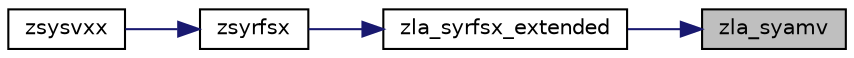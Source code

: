 digraph "zla_syamv"
{
 // LATEX_PDF_SIZE
  edge [fontname="Helvetica",fontsize="10",labelfontname="Helvetica",labelfontsize="10"];
  node [fontname="Helvetica",fontsize="10",shape=record];
  rankdir="RL";
  Node1 [label="zla_syamv",height=0.2,width=0.4,color="black", fillcolor="grey75", style="filled", fontcolor="black",tooltip="ZLA_SYAMV computes a matrix-vector product using a symmetric indefinite matrix to calculate error bou..."];
  Node1 -> Node2 [dir="back",color="midnightblue",fontsize="10",style="solid",fontname="Helvetica"];
  Node2 [label="zla_syrfsx_extended",height=0.2,width=0.4,color="black", fillcolor="white", style="filled",URL="$zla__syrfsx__extended_8f.html#a39609e2bee43baf388a2e40e8dd99a58",tooltip="ZLA_SYRFSX_EXTENDED improves the computed solution to a system of linear equations for symmetric inde..."];
  Node2 -> Node3 [dir="back",color="midnightblue",fontsize="10",style="solid",fontname="Helvetica"];
  Node3 [label="zsyrfsx",height=0.2,width=0.4,color="black", fillcolor="white", style="filled",URL="$zsyrfsx_8f.html#a2ade587faeea8fb65809e3326e6e598d",tooltip="ZSYRFSX"];
  Node3 -> Node4 [dir="back",color="midnightblue",fontsize="10",style="solid",fontname="Helvetica"];
  Node4 [label="zsysvxx",height=0.2,width=0.4,color="black", fillcolor="white", style="filled",URL="$zsysvxx_8f.html#a1b7d9097a3e5d0b85c257f2f84c12f0e",tooltip="ZSYSVXX computes the solution to system of linear equations A * X = B for SY matrices"];
}
